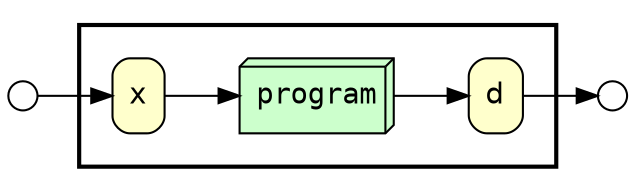 digraph Workflow {
rankdir=LR
node[shape=circle style="filled" fillcolor="#FFFFFF" peripheries=1 label="" width=0.2]
node1
node2
subgraph cluster0 {
label=""
penwidth=2
fontsize=18
subgraph cluster1 {
label=""
color="white"
graph[fontname=Courier]
node[fontname=Courier]
node[shape=box3d style="filled" fillcolor="#CCFFCC" peripheries=1 label="" width=0.2]
node3 [label="program"]
node[fontname=Helvetica]
node[shape=box style="rounded,filled" fillcolor="#FFFFCC" peripheries=1 label="" width=0.2]
node4 [label="d"]
node5 [label="x"]
node3 -> node4
node5 -> node3
}}
node1 -> node5
node4 -> node2
}
